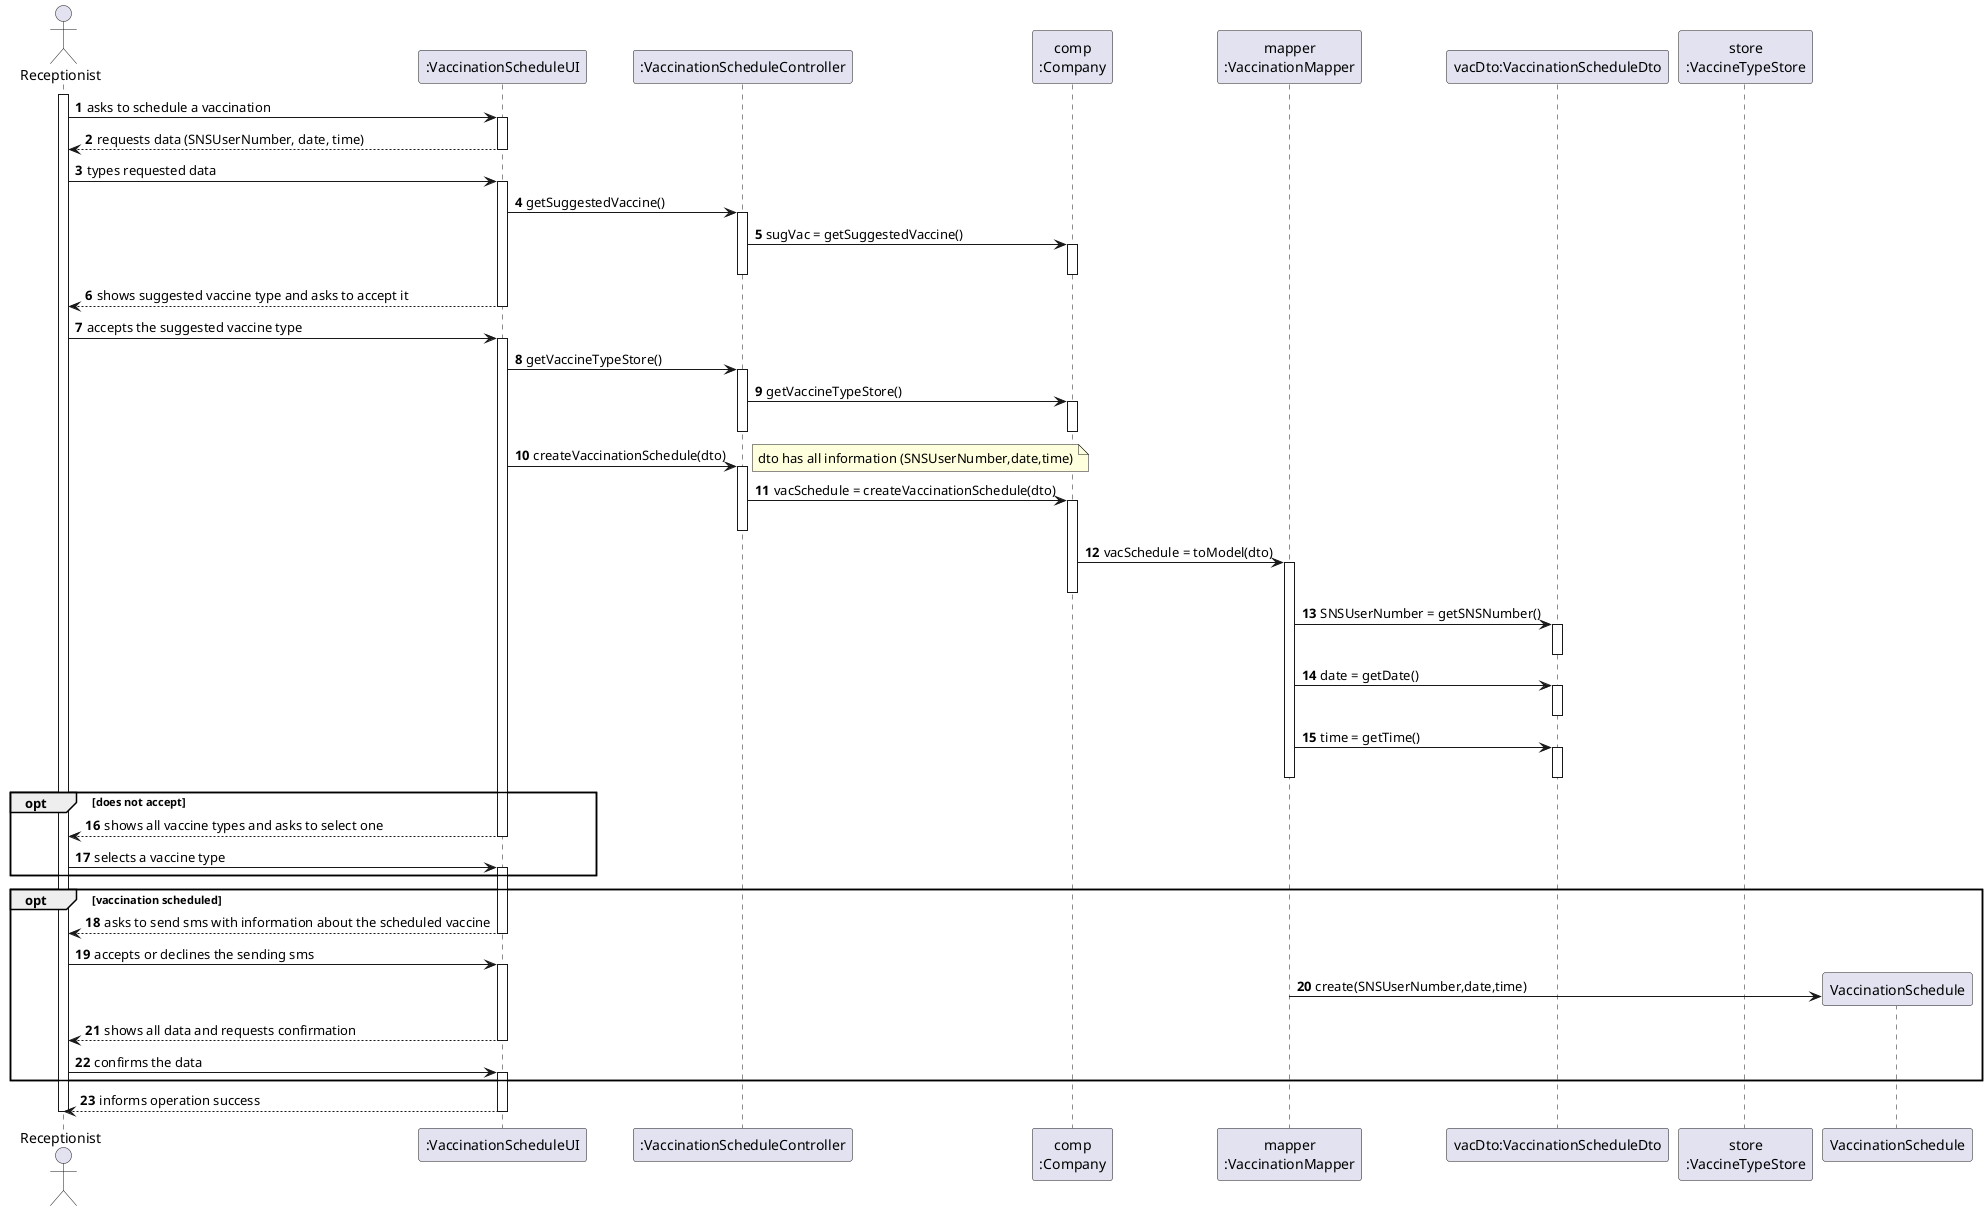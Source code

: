 @startuml US02_SD
autonumber
'hide footbox
actor "Receptionist" as RECEPT

participant ":VaccinationScheduleUI" as UI
participant ":VaccinationScheduleController" as CTRL
participant "comp\n:Company" as COMP
participant "mapper\n:VaccinationMapper" as MAPPER
participant "vacDto:VaccinationScheduleDto" as DTO
participant "store\n:VaccineTypeStore" as STORE

activate RECEPT
RECEPT -> UI : asks to schedule a vaccination
activate UI


UI --> RECEPT : requests data (SNSUserNumber, date, time)
deactivate UI

RECEPT -> UI : types requested data
activate UI

UI -> CTRL : getSuggestedVaccine()
activate CTRL

CTRL -> COMP : sugVac = getSuggestedVaccine()
activate COMP
deactivate CTRL
deactivate COMP

UI --> RECEPT : shows suggested vaccine type and asks to accept it
deactivate UI

RECEPT -> UI : accepts the suggested vaccine type
activate UI

UI -> CTRL : getVaccineTypeStore()
activate CTRL

CTRL -> COMP : getVaccineTypeStore()
activate COMP
deactivate CTRL
deactivate COMP

UI -> CTRL : createVaccinationSchedule(dto)
activate CTRL

note right 
dto has all information (SNSUserNumber,date,time)
end note
CTRL -> COMP : vacSchedule = createVaccinationSchedule(dto)
activate COMP
deactivate CTRL

COMP -> MAPPER : vacSchedule = toModel(dto)
activate MAPPER
deactivate COMP

MAPPER -> DTO : SNSUserNumber = getSNSNumber()
activate DTO
deactivate DTO

MAPPER -> DTO : date = getDate()
activate DTO
deactivate DTO

MAPPER -> DTO : time = getTime()
activate DTO
deactivate DTO
deactivate MAPPER

opt does not accept
UI --> RECEPT : shows all vaccine types and asks to select one
deactivate UI
RECEPT -> UI : selects a vaccine type
activate UI
end

opt vaccination scheduled 
UI --> RECEPT : asks to send sms with information about the scheduled vaccine
deactivate UI
RECEPT -> UI : accepts or declines the sending sms
activate UI

MAPPER -> VaccinationSchedule** : create(SNSUserNumber,date,time)

UI --> RECEPT : shows all data and requests confirmation
deactivate UI
RECEPT -> UI : confirms the data
activate UI
end

UI --> RECEPT : informs operation success
deactivate UI


deactivate RECEPT

@enduml
